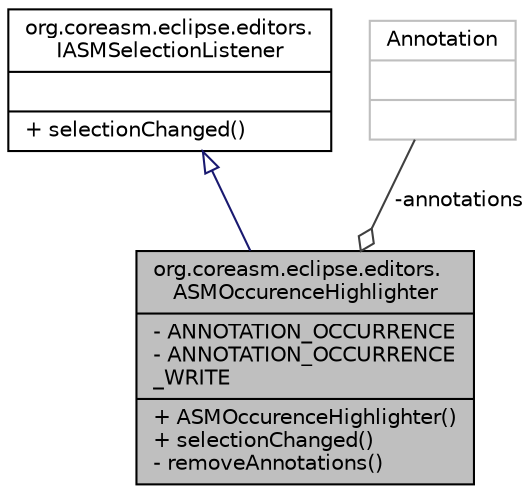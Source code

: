 digraph "org.coreasm.eclipse.editors.ASMOccurenceHighlighter"
{
  bgcolor="transparent";
  edge [fontname="Helvetica",fontsize="10",labelfontname="Helvetica",labelfontsize="10"];
  node [fontname="Helvetica",fontsize="10",shape=record];
  Node1 [label="{org.coreasm.eclipse.editors.\lASMOccurenceHighlighter\n|- ANNOTATION_OCCURRENCE\l- ANNOTATION_OCCURRENCE\l_WRITE\l|+ ASMOccurenceHighlighter()\l+ selectionChanged()\l- removeAnnotations()\l}",height=0.2,width=0.4,color="black", fillcolor="grey75", style="filled" fontcolor="black"];
  Node2 -> Node1 [dir="back",color="midnightblue",fontsize="10",style="solid",arrowtail="onormal",fontname="Helvetica"];
  Node2 [label="{org.coreasm.eclipse.editors.\lIASMSelectionListener\n||+ selectionChanged()\l}",height=0.2,width=0.4,color="black",URL="$interfaceorg_1_1coreasm_1_1eclipse_1_1editors_1_1IASMSelectionListener.html"];
  Node3 -> Node1 [color="grey25",fontsize="10",style="solid",label=" -annotations" ,arrowhead="odiamond",fontname="Helvetica"];
  Node3 [label="{Annotation\n||}",height=0.2,width=0.4,color="grey75"];
}
